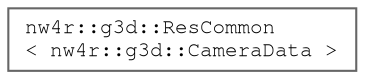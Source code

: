 digraph "Graphical Class Hierarchy"
{
 // LATEX_PDF_SIZE
  bgcolor="transparent";
  edge [fontname=FreeMono,fontsize=10,labelfontname=FreeMono,labelfontsize=10];
  node [fontname=FreeMono,fontsize=10,shape=box,height=0.2,width=0.4];
  rankdir="LR";
  Node0 [label="nw4r::g3d::ResCommon\l\< nw4r::g3d::CameraData \>",height=0.2,width=0.4,color="grey40", fillcolor="white", style="filled",URL="$classnw4r_1_1g3d_1_1_res_common.html",tooltip=" "];
}
